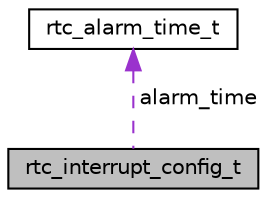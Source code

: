 digraph "rtc_interrupt_config_t"
{
 // LATEX_PDF_SIZE
  edge [fontname="Helvetica",fontsize="10",labelfontname="Helvetica",labelfontsize="10"];
  node [fontname="Helvetica",fontsize="10",shape=record];
  Node1 [label="rtc_interrupt_config_t",height=0.2,width=0.4,color="black", fillcolor="grey75", style="filled", fontcolor="black",tooltip="RTC configuration to enable interrupts."];
  Node2 -> Node1 [dir="back",color="darkorchid3",fontsize="10",style="dashed",label=" alarm_time" ,fontname="Helvetica"];
  Node2 [label="rtc_alarm_time_t",height=0.2,width=0.4,color="black", fillcolor="white", style="filled",URL="$structrtc__alarm__time__t.html",tooltip="Time aggregate type to use to set the RTC alarm."];
}
